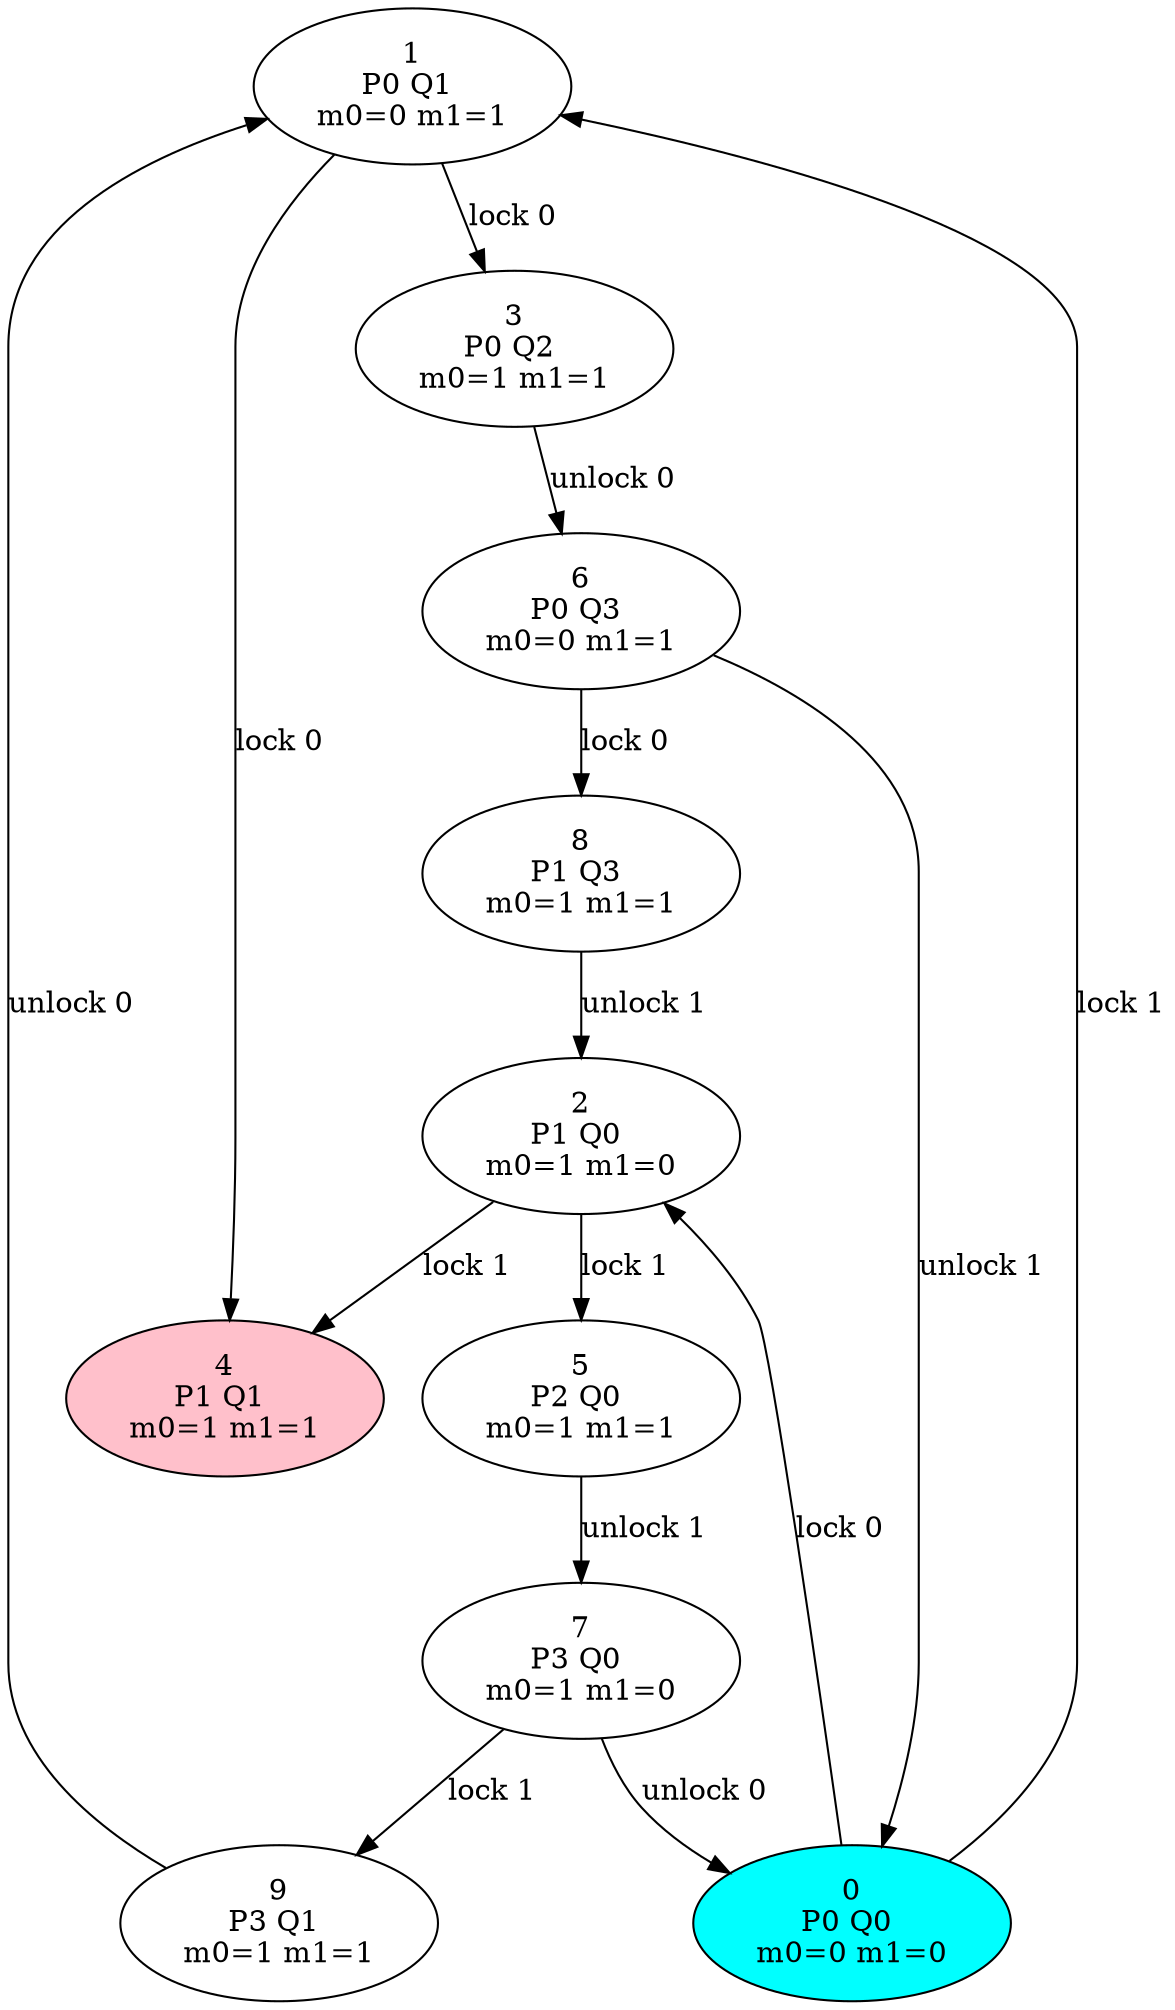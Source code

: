 digraph{
1 [label="1\nP0 Q1 \nm0=0 m1=1",];
8 [label="8\nP1 Q3 \nm0=1 m1=1",];
4 [label="4\nP1 Q1 \nm0=1 m1=1",style=filled,fillcolor=pink];
9 [label="9\nP3 Q1 \nm0=1 m1=1",];
2 [label="2\nP1 Q0 \nm0=1 m1=0",];
3 [label="3\nP0 Q2 \nm0=1 m1=1",];
7 [label="7\nP3 Q0 \nm0=1 m1=0",];
5 [label="5\nP2 Q0 \nm0=1 m1=1",];
0 [label="0\nP0 Q0 \nm0=0 m1=0",style=filled,fillcolor=cyan];
6 [label="6\nP0 Q3 \nm0=0 m1=1",];
1 -> 3 [label="lock 0"];
1 -> 4 [label="lock 0"];
8 -> 2 [label="unlock 1"];
9 -> 1 [label="unlock 0"];
2 -> 4 [label="lock 1"];
2 -> 5 [label="lock 1"];
3 -> 6 [label="unlock 0"];
7 -> 9 [label="lock 1"];
7 -> 0 [label="unlock 0"];
5 -> 7 [label="unlock 1"];
0 -> 1 [label="lock 1"];
0 -> 2 [label="lock 0"];
6 -> 0 [label="unlock 1"];
6 -> 8 [label="lock 0"];
}
